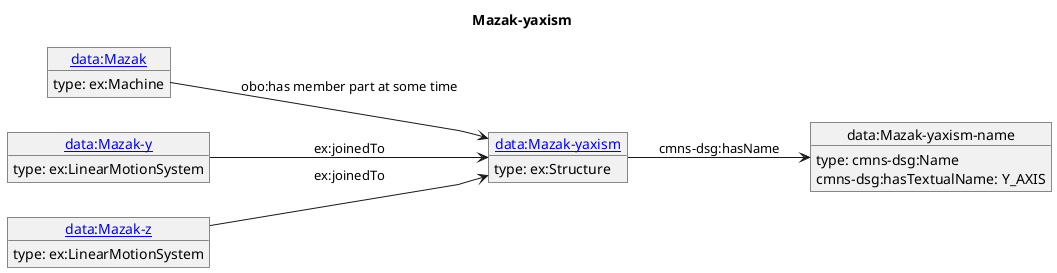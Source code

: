 @startuml
skinparam linetype polyline
left to right direction
title Mazak-yaxism
object "[[./Mazak-yaxism.html data:Mazak-yaxism]]" as o1 {
 type: ex:Structure 
}
object "data:Mazak-yaxism-name" as o2 {
 type: cmns-dsg:Name 
}
object "[[./Mazak.html data:Mazak]]" as o3 {
 type: ex:Machine 
}
object "[[./Mazak-y.html data:Mazak-y]]" as o4 {
 type: ex:LinearMotionSystem 
}
object "[[./Mazak-z.html data:Mazak-z]]" as o5 {
 type: ex:LinearMotionSystem 
}
o1 --> o2 : cmns-dsg:hasName
o2 : cmns-dsg:hasTextualName: Y_AXIS
o3 --> o1 : obo:has member part at some time
o4 --> o1 : ex:joinedTo
o5 --> o1 : ex:joinedTo
@enduml
